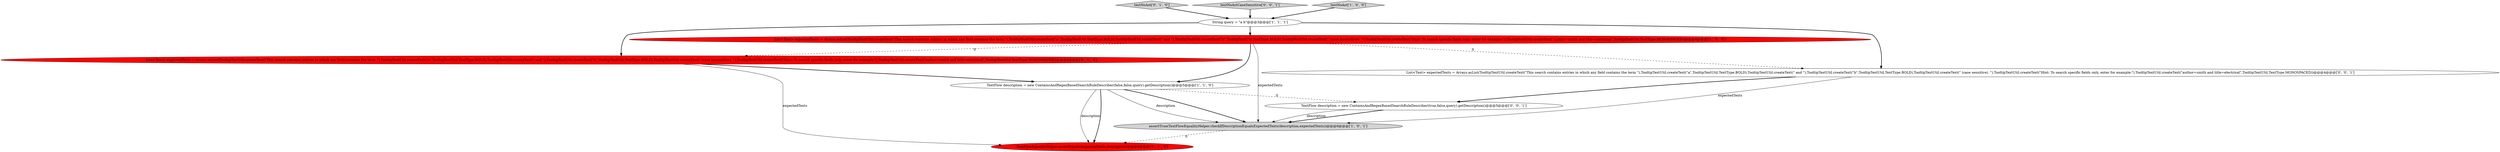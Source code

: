 digraph {
5 [style = filled, label = "testNoAst['0', '1', '0']", fillcolor = lightgray, shape = diamond image = "AAA0AAABBB2BBB"];
2 [style = filled, label = "TextFlow description = new ContainsAndRegexBasedSearchRuleDescriber(false,false,query).getDescription()@@@5@@@['1', '1', '0']", fillcolor = white, shape = ellipse image = "AAA0AAABBB1BBB"];
0 [style = filled, label = "String query = \"a b\"@@@3@@@['1', '1', '1']", fillcolor = white, shape = ellipse image = "AAA0AAABBB1BBB"];
6 [style = filled, label = "List<Text> expectedTexts = Arrays.asList(TooltipTextUtil.createText(\"This search contains entries in which any field contains the term \"),TooltipTextUtil.createText(\"a\",TooltipTextUtil.TextType.BOLD),TooltipTextUtil.createText(\" and \"),TooltipTextUtil.createText(\"b\",TooltipTextUtil.TextType.BOLD),TooltipTextUtil.createText(\" (case insensitive). \"),TooltipTextUtil.createText(\"Hint: To search specific fields only, enter for example:\"),TooltipTextUtil.createText(\"author=smith and title=electrical\",TooltipTextUtil.TextType.MONOSPACED))@@@4@@@['0', '1', '0']", fillcolor = red, shape = ellipse image = "AAA1AAABBB2BBB"];
4 [style = filled, label = "assertTrue(TextFlowEqualityHelper.checkIfDescriptionEqualsExpectedTexts(description,expectedTexts))@@@6@@@['1', '0', '1']", fillcolor = lightgray, shape = ellipse image = "AAA0AAABBB1BBB"];
8 [style = filled, label = "List<Text> expectedTexts = Arrays.asList(TooltipTextUtil.createText(\"This search contains entries in which any field contains the term \"),TooltipTextUtil.createText(\"a\",TooltipTextUtil.TextType.BOLD),TooltipTextUtil.createText(\" and \"),TooltipTextUtil.createText(\"b\",TooltipTextUtil.TextType.BOLD),TooltipTextUtil.createText(\" (case sensitive). \"),TooltipTextUtil.createText(\"Hint: To search specific fields only, enter for example:\"),TooltipTextUtil.createText(\"author=smith and title=electrical\",TooltipTextUtil.TextType.MONOSPACED))@@@4@@@['0', '0', '1']", fillcolor = white, shape = ellipse image = "AAA0AAABBB3BBB"];
9 [style = filled, label = "testNoAstCaseSensitive['0', '0', '1']", fillcolor = lightgray, shape = diamond image = "AAA0AAABBB3BBB"];
10 [style = filled, label = "TextFlow description = new ContainsAndRegexBasedSearchRuleDescriber(true,false,query).getDescription()@@@5@@@['0', '0', '1']", fillcolor = white, shape = ellipse image = "AAA0AAABBB3BBB"];
3 [style = filled, label = "testNoAst['1', '0', '0']", fillcolor = lightgray, shape = diamond image = "AAA0AAABBB1BBB"];
7 [style = filled, label = "TextFlowEqualityHelper.assertEquals(expectedTexts,description)@@@6@@@['0', '1', '0']", fillcolor = red, shape = ellipse image = "AAA1AAABBB2BBB"];
1 [style = filled, label = "List<Text> expectedTexts = Arrays.asList(TooltipTextUtil.createText(\"This search contains entries in which any field contains the term \"),TooltipTextUtil.createText(\"a\",TooltipTextUtil.TextType.BOLD),TooltipTextUtil.createText(\" and \"),TooltipTextUtil.createText(\"b\",TooltipTextUtil.TextType.BOLD),TooltipTextUtil.createText(\" (case insensitive). \"),TooltipTextUtil.createText(\"Hint: To search specific fields only, enter for example:\"),TooltipTextUtil.createText(\"author=smith and title=electrical\",TooltipTextUtil.TextType.MONOSPACED))@@@4@@@['1', '0', '0']", fillcolor = red, shape = ellipse image = "AAA1AAABBB1BBB"];
8->10 [style = bold, label=""];
8->4 [style = solid, label="expectedTexts"];
9->0 [style = bold, label=""];
0->6 [style = bold, label=""];
6->7 [style = solid, label="expectedTexts"];
2->7 [style = solid, label="description"];
2->4 [style = bold, label=""];
3->0 [style = bold, label=""];
2->10 [style = dashed, label="0"];
6->2 [style = bold, label=""];
5->0 [style = bold, label=""];
1->4 [style = solid, label="expectedTexts"];
4->7 [style = dashed, label="0"];
1->6 [style = dashed, label="0"];
0->1 [style = bold, label=""];
0->8 [style = bold, label=""];
10->4 [style = bold, label=""];
1->8 [style = dashed, label="0"];
1->2 [style = bold, label=""];
2->7 [style = bold, label=""];
10->4 [style = solid, label="description"];
2->4 [style = solid, label="description"];
}
